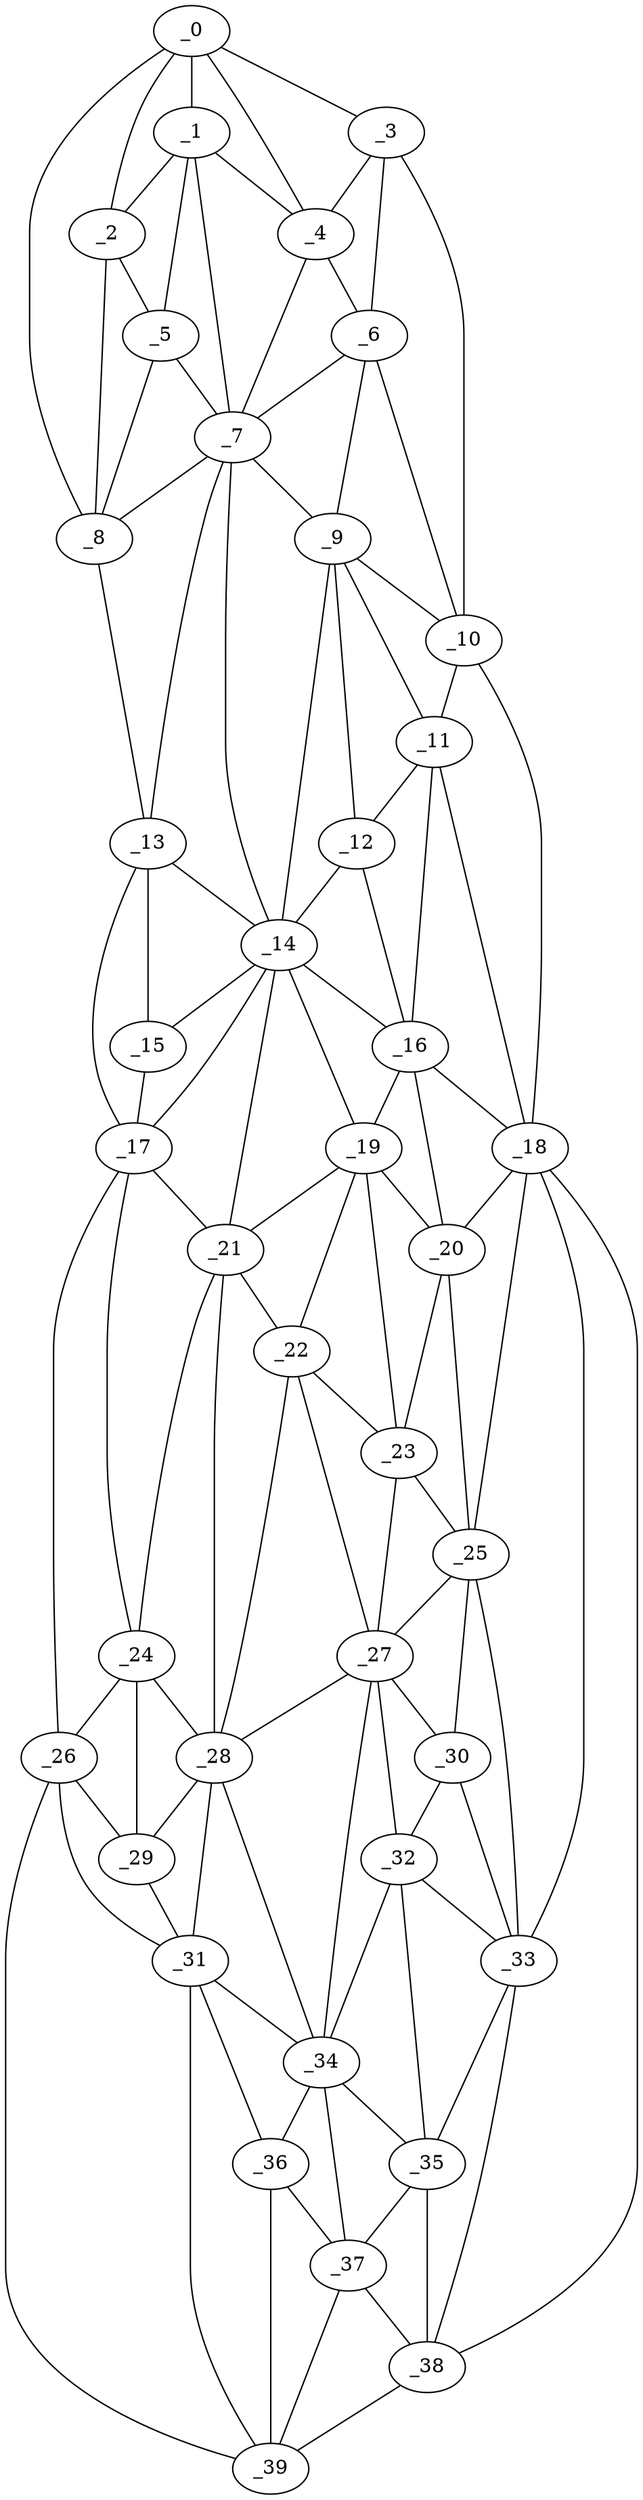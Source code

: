 graph "obj87__60.gxl" {
	_0	 [x=4,
		y=42];
	_1	 [x=14,
		y=49];
	_0 -- _1	 [valence=2];
	_2	 [x=15,
		y=43];
	_0 -- _2	 [valence=1];
	_3	 [x=18,
		y=83];
	_0 -- _3	 [valence=1];
	_4	 [x=19,
		y=76];
	_0 -- _4	 [valence=1];
	_8	 [x=32,
		y=35];
	_0 -- _8	 [valence=1];
	_1 -- _2	 [valence=1];
	_1 -- _4	 [valence=2];
	_5	 [x=27,
		y=45];
	_1 -- _5	 [valence=2];
	_7	 [x=30,
		y=51];
	_1 -- _7	 [valence=2];
	_2 -- _5	 [valence=2];
	_2 -- _8	 [valence=2];
	_3 -- _4	 [valence=2];
	_6	 [x=27,
		y=80];
	_3 -- _6	 [valence=2];
	_10	 [x=34,
		y=90];
	_3 -- _10	 [valence=1];
	_4 -- _6	 [valence=2];
	_4 -- _7	 [valence=2];
	_5 -- _7	 [valence=2];
	_5 -- _8	 [valence=2];
	_6 -- _7	 [valence=1];
	_9	 [x=33,
		y=80];
	_6 -- _9	 [valence=2];
	_6 -- _10	 [valence=2];
	_7 -- _8	 [valence=1];
	_7 -- _9	 [valence=1];
	_13	 [x=50,
		y=31];
	_7 -- _13	 [valence=2];
	_14	 [x=52,
		y=59];
	_7 -- _14	 [valence=1];
	_8 -- _13	 [valence=1];
	_9 -- _10	 [valence=2];
	_11	 [x=41,
		y=90];
	_9 -- _11	 [valence=1];
	_12	 [x=43,
		y=81];
	_9 -- _12	 [valence=2];
	_9 -- _14	 [valence=2];
	_10 -- _11	 [valence=2];
	_18	 [x=72,
		y=93];
	_10 -- _18	 [valence=1];
	_11 -- _12	 [valence=1];
	_16	 [x=60,
		y=79];
	_11 -- _16	 [valence=2];
	_11 -- _18	 [valence=1];
	_12 -- _14	 [valence=1];
	_12 -- _16	 [valence=2];
	_13 -- _14	 [valence=2];
	_15	 [x=60,
		y=31];
	_13 -- _15	 [valence=2];
	_17	 [x=70,
		y=30];
	_13 -- _17	 [valence=1];
	_14 -- _15	 [valence=1];
	_14 -- _16	 [valence=1];
	_14 -- _17	 [valence=2];
	_19	 [x=73,
		y=79];
	_14 -- _19	 [valence=2];
	_21	 [x=84,
		y=55];
	_14 -- _21	 [valence=1];
	_15 -- _17	 [valence=2];
	_16 -- _18	 [valence=2];
	_16 -- _19	 [valence=1];
	_20	 [x=75,
		y=85];
	_16 -- _20	 [valence=2];
	_17 -- _21	 [valence=1];
	_24	 [x=92,
		y=46];
	_17 -- _24	 [valence=2];
	_26	 [x=94,
		y=35];
	_17 -- _26	 [valence=1];
	_18 -- _20	 [valence=2];
	_25	 [x=93,
		y=90];
	_18 -- _25	 [valence=2];
	_33	 [x=111,
		y=89];
	_18 -- _33	 [valence=1];
	_38	 [x=121,
		y=88];
	_18 -- _38	 [valence=1];
	_19 -- _20	 [valence=2];
	_19 -- _21	 [valence=2];
	_22	 [x=87,
		y=73];
	_19 -- _22	 [valence=1];
	_23	 [x=87,
		y=77];
	_19 -- _23	 [valence=2];
	_20 -- _23	 [valence=1];
	_20 -- _25	 [valence=2];
	_21 -- _22	 [valence=2];
	_21 -- _24	 [valence=2];
	_28	 [x=96,
		y=51];
	_21 -- _28	 [valence=2];
	_22 -- _23	 [valence=2];
	_27	 [x=95,
		y=76];
	_22 -- _27	 [valence=2];
	_22 -- _28	 [valence=2];
	_23 -- _25	 [valence=2];
	_23 -- _27	 [valence=2];
	_24 -- _26	 [valence=2];
	_24 -- _28	 [valence=1];
	_29	 [x=101,
		y=46];
	_24 -- _29	 [valence=2];
	_25 -- _27	 [valence=2];
	_30	 [x=103,
		y=81];
	_25 -- _30	 [valence=2];
	_25 -- _33	 [valence=2];
	_26 -- _29	 [valence=2];
	_31	 [x=104,
		y=47];
	_26 -- _31	 [valence=2];
	_39	 [x=124,
		y=43];
	_26 -- _39	 [valence=1];
	_27 -- _28	 [valence=1];
	_27 -- _30	 [valence=2];
	_32	 [x=111,
		y=74];
	_27 -- _32	 [valence=2];
	_34	 [x=115,
		y=65];
	_27 -- _34	 [valence=2];
	_28 -- _29	 [valence=2];
	_28 -- _31	 [valence=1];
	_28 -- _34	 [valence=2];
	_29 -- _31	 [valence=2];
	_30 -- _32	 [valence=1];
	_30 -- _33	 [valence=1];
	_31 -- _34	 [valence=2];
	_36	 [x=121,
		y=52];
	_31 -- _36	 [valence=2];
	_31 -- _39	 [valence=1];
	_32 -- _33	 [valence=2];
	_32 -- _34	 [valence=1];
	_35	 [x=120,
		y=81];
	_32 -- _35	 [valence=1];
	_33 -- _35	 [valence=2];
	_33 -- _38	 [valence=2];
	_34 -- _35	 [valence=2];
	_34 -- _36	 [valence=2];
	_37	 [x=121,
		y=62];
	_34 -- _37	 [valence=2];
	_35 -- _37	 [valence=2];
	_35 -- _38	 [valence=2];
	_36 -- _37	 [valence=2];
	_36 -- _39	 [valence=2];
	_37 -- _38	 [valence=2];
	_37 -- _39	 [valence=1];
	_38 -- _39	 [valence=1];
}
